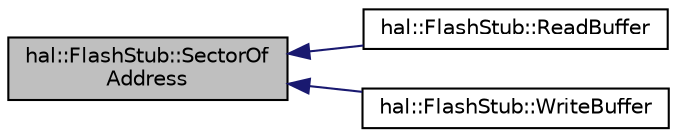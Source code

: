 digraph "hal::FlashStub::SectorOfAddress"
{
 // INTERACTIVE_SVG=YES
  edge [fontname="Helvetica",fontsize="10",labelfontname="Helvetica",labelfontsize="10"];
  node [fontname="Helvetica",fontsize="10",shape=record];
  rankdir="LR";
  Node30 [label="hal::FlashStub::SectorOf\lAddress",height=0.2,width=0.4,color="black", fillcolor="grey75", style="filled", fontcolor="black"];
  Node30 -> Node31 [dir="back",color="midnightblue",fontsize="10",style="solid",fontname="Helvetica"];
  Node31 [label="hal::FlashStub::ReadBuffer",height=0.2,width=0.4,color="black", fillcolor="white", style="filled",URL="$de/d6b/classhal_1_1_flash_stub.html#ae4865fec7868664e32b1bfbded69c6df"];
  Node30 -> Node32 [dir="back",color="midnightblue",fontsize="10",style="solid",fontname="Helvetica"];
  Node32 [label="hal::FlashStub::WriteBuffer",height=0.2,width=0.4,color="black", fillcolor="white", style="filled",URL="$de/d6b/classhal_1_1_flash_stub.html#a49999de4f49e9a1e6030b29d64207fe6"];
}
